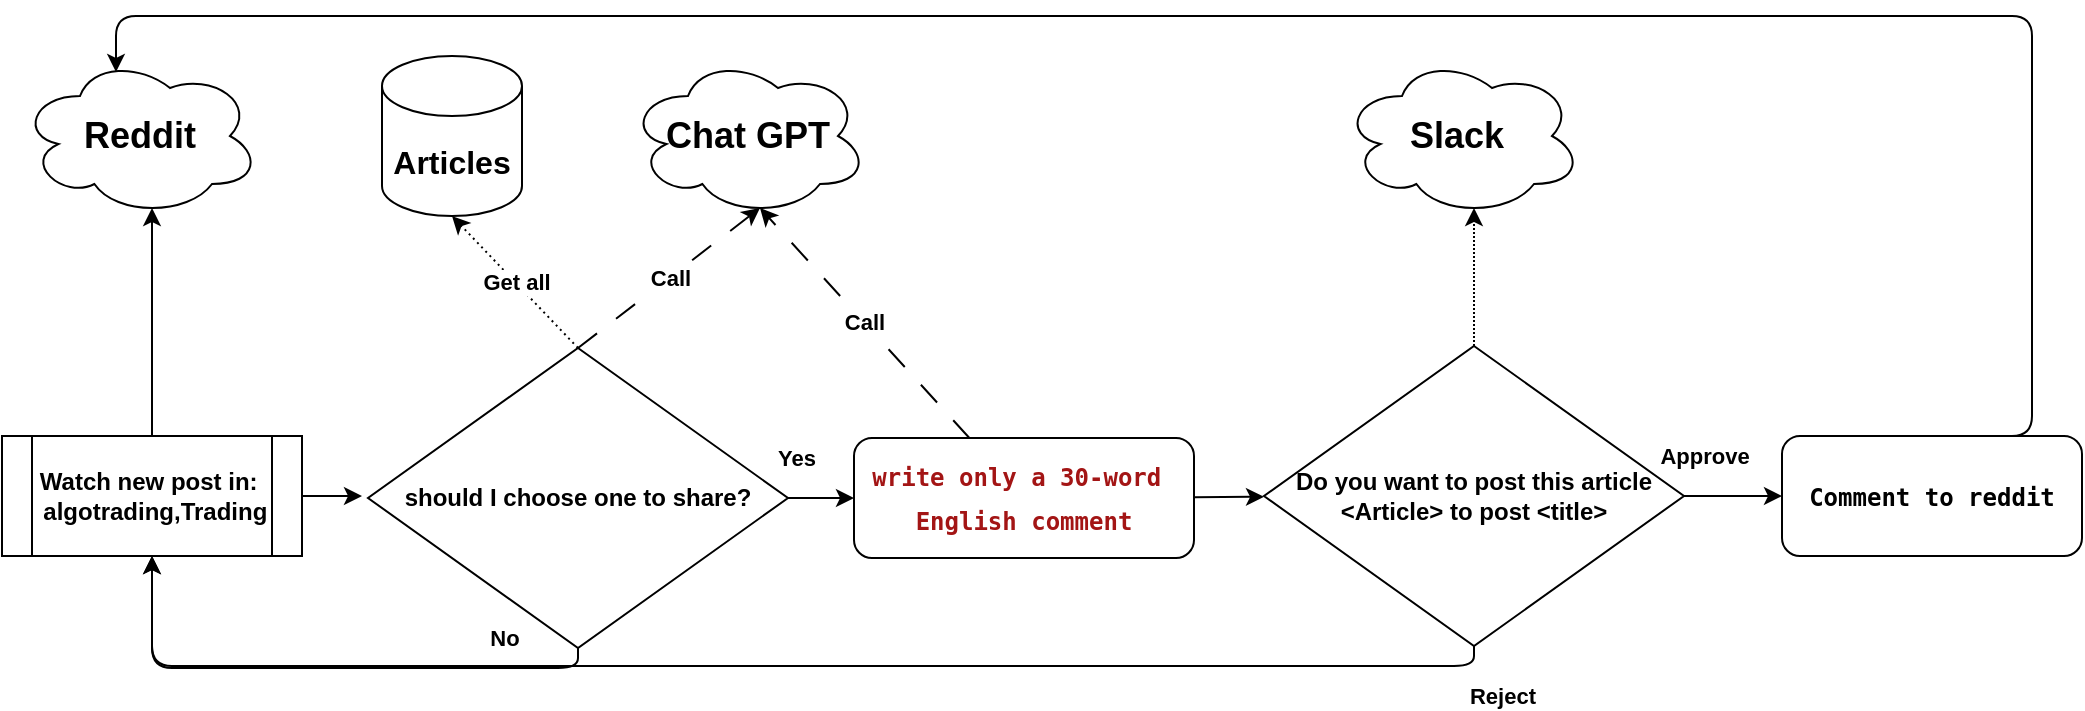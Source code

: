 <mxfile>
    <diagram id="TwMzrKH-OgM8Wjt1Zp0y" name="Page-1">
        <mxGraphModel dx="908" dy="956" grid="1" gridSize="10" guides="1" tooltips="1" connect="1" arrows="1" fold="1" page="0" pageScale="1" pageWidth="850" pageHeight="1100" math="0" shadow="0">
            <root>
                <mxCell id="0"/>
                <mxCell id="1" parent="0"/>
                <mxCell id="2" value="Reddit" style="ellipse;shape=cloud;whiteSpace=wrap;html=1;fontStyle=1;fontSize=18;" vertex="1" parent="1">
                    <mxGeometry x="39" y="20" width="120" height="80" as="geometry"/>
                </mxCell>
                <mxCell id="5" value="" style="edgeStyle=none;html=1;fontStyle=1" edge="1" parent="1" source="3">
                    <mxGeometry relative="1" as="geometry">
                        <mxPoint x="210" y="240" as="targetPoint"/>
                    </mxGeometry>
                </mxCell>
                <mxCell id="3" value="Watch new post in:&amp;nbsp; &amp;nbsp;algotrading,Trading" style="shape=process;whiteSpace=wrap;html=1;backgroundOutline=1;fontStyle=1" vertex="1" parent="1">
                    <mxGeometry x="30" y="210" width="150" height="60" as="geometry"/>
                </mxCell>
                <mxCell id="6" style="edgeStyle=none;html=1;entryX=0.55;entryY=0.95;entryDx=0;entryDy=0;entryPerimeter=0;fontStyle=1" edge="1" parent="1" source="3" target="2">
                    <mxGeometry relative="1" as="geometry"/>
                </mxCell>
                <mxCell id="7" value="Chat GPT" style="ellipse;shape=cloud;whiteSpace=wrap;html=1;fontStyle=1;fontSize=18;" vertex="1" parent="1">
                    <mxGeometry x="343" y="20" width="120" height="80" as="geometry"/>
                </mxCell>
                <mxCell id="9" value="Call" style="edgeStyle=none;html=1;entryX=0.55;entryY=0.95;entryDx=0;entryDy=0;entryPerimeter=0;exitX=0.5;exitY=0;exitDx=0;exitDy=0;dashed=1;dashPattern=12 12;fontStyle=1" edge="1" parent="1" source="10" target="7">
                    <mxGeometry relative="1" as="geometry">
                        <mxPoint x="275.708" y="211" as="sourcePoint"/>
                    </mxGeometry>
                </mxCell>
                <mxCell id="16" value="Yes" style="edgeStyle=none;html=1;entryX=0;entryY=0.5;entryDx=0;entryDy=0;fontStyle=1" edge="1" parent="1" source="10" target="18">
                    <mxGeometry x="-0.75" y="20" relative="1" as="geometry">
                        <mxPoint x="450" y="240" as="targetPoint"/>
                        <mxPoint as="offset"/>
                    </mxGeometry>
                </mxCell>
                <mxCell id="17" value="No" style="edgeStyle=orthogonalEdgeStyle;html=1;entryX=0.5;entryY=1;entryDx=0;entryDy=0;exitX=0.5;exitY=1;exitDx=0;exitDy=0;fontStyle=1" edge="1" parent="1" source="10" target="3">
                    <mxGeometry x="-0.661" y="-15" relative="1" as="geometry">
                        <Array as="points">
                            <mxPoint x="318" y="326"/>
                            <mxPoint x="105" y="326"/>
                        </Array>
                        <mxPoint as="offset"/>
                    </mxGeometry>
                </mxCell>
                <mxCell id="10" value="should I choose one to share?" style="rhombus;whiteSpace=wrap;html=1;fontStyle=1" vertex="1" parent="1">
                    <mxGeometry x="213" y="166" width="210" height="150" as="geometry"/>
                </mxCell>
                <mxCell id="21" value="" style="edgeStyle=none;html=1;fontStyle=1" edge="1" parent="1" source="18">
                    <mxGeometry relative="1" as="geometry">
                        <mxPoint x="661" y="240.385" as="targetPoint"/>
                    </mxGeometry>
                </mxCell>
                <mxCell id="18" value="&lt;div style=&quot;color: rgb(0, 0, 0); background-color: rgb(255, 255, 255); font-family: &amp;quot;Droid Sans Mono&amp;quot;, &amp;quot;monospace&amp;quot;, monospace; line-height: 22px; white-space: pre;&quot;&gt;&lt;span style=&quot;color: rgb(163, 21, 21);&quot;&gt;&lt;font style=&quot;font-size: 12px;&quot;&gt;write only a 30-word &lt;/font&gt;&lt;/span&gt;&lt;/div&gt;&lt;div style=&quot;color: rgb(0, 0, 0); background-color: rgb(255, 255, 255); font-family: &amp;quot;Droid Sans Mono&amp;quot;, &amp;quot;monospace&amp;quot;, monospace; line-height: 22px; white-space: pre;&quot;&gt;&lt;span style=&quot;color: rgb(163, 21, 21);&quot;&gt;&lt;font style=&quot;font-size: 12px;&quot;&gt;English comment&lt;/font&gt;&lt;/span&gt;&lt;/div&gt;" style="rounded=1;whiteSpace=wrap;html=1;fontStyle=1" vertex="1" parent="1">
                    <mxGeometry x="456" y="211" width="170" height="60" as="geometry"/>
                </mxCell>
                <mxCell id="19" value="Call" style="edgeStyle=none;html=1;entryX=0.55;entryY=0.95;entryDx=0;entryDy=0;entryPerimeter=0;dashed=1;dashPattern=12 12;fontStyle=1" edge="1" parent="1" source="18" target="7">
                    <mxGeometry relative="1" as="geometry"/>
                </mxCell>
                <mxCell id="22" style="edgeStyle=orthogonalEdgeStyle;html=1;entryX=0.4;entryY=0.1;entryDx=0;entryDy=0;exitX=0.5;exitY=0;exitDx=0;exitDy=0;entryPerimeter=0;fontStyle=1" edge="1" parent="1" source="24" target="2">
                    <mxGeometry relative="1" as="geometry">
                        <Array as="points">
                            <mxPoint x="1045"/>
                            <mxPoint x="87"/>
                        </Array>
                    </mxGeometry>
                </mxCell>
                <mxCell id="24" value="&lt;div style=&quot;background-color: rgb(255, 255, 255); font-family: &amp;quot;Droid Sans Mono&amp;quot;, &amp;quot;monospace&amp;quot;, monospace; line-height: 22px; white-space: pre; color: rgb(0, 0, 0);&quot;&gt;Comment to reddit&lt;/div&gt;" style="rounded=1;whiteSpace=wrap;html=1;fontStyle=1" vertex="1" parent="1">
                    <mxGeometry x="920" y="210" width="150" height="60" as="geometry"/>
                </mxCell>
                <mxCell id="28" value="Approve" style="edgeStyle=none;html=1;entryX=0;entryY=0.5;entryDx=0;entryDy=0;fontStyle=1" edge="1" parent="1" source="25" target="24">
                    <mxGeometry x="-0.616" y="20" relative="1" as="geometry">
                        <mxPoint as="offset"/>
                    </mxGeometry>
                </mxCell>
                <mxCell id="29" value="Reject" style="edgeStyle=orthogonalEdgeStyle;html=1;entryX=0.5;entryY=1;entryDx=0;entryDy=0;exitX=0.5;exitY=1;exitDx=0;exitDy=0;fontStyle=1" edge="1" parent="1" source="25" target="3">
                    <mxGeometry x="-0.972" y="20" relative="1" as="geometry">
                        <mxPoint x="14" y="-5" as="offset"/>
                    </mxGeometry>
                </mxCell>
                <mxCell id="25" value="Do you want to post this article &amp;lt;Article&amp;gt; to post &amp;lt;title&amp;gt;" style="rhombus;whiteSpace=wrap;html=1;fontStyle=1" vertex="1" parent="1">
                    <mxGeometry x="661" y="165" width="210" height="150" as="geometry"/>
                </mxCell>
                <mxCell id="26" value="Slack&amp;nbsp;" style="ellipse;shape=cloud;whiteSpace=wrap;html=1;fontStyle=1;fontSize=18;" vertex="1" parent="1">
                    <mxGeometry x="700" y="20" width="120" height="80" as="geometry"/>
                </mxCell>
                <mxCell id="30" style="edgeStyle=none;html=1;entryX=0.55;entryY=0.95;entryDx=0;entryDy=0;entryPerimeter=0;dashed=1;dashPattern=1 1;fontStyle=1" edge="1" parent="1" source="25" target="26">
                    <mxGeometry relative="1" as="geometry"/>
                </mxCell>
                <mxCell id="31" value="Articles" style="shape=cylinder3;whiteSpace=wrap;html=1;boundedLbl=1;backgroundOutline=1;size=15;fontStyle=1;fontSize=16;" vertex="1" parent="1">
                    <mxGeometry x="220" y="20" width="70" height="80" as="geometry"/>
                </mxCell>
                <mxCell id="32" value="Get all" style="edgeStyle=none;html=1;entryX=0.5;entryY=1;entryDx=0;entryDy=0;entryPerimeter=0;exitX=0.5;exitY=0;exitDx=0;exitDy=0;dashed=1;dashPattern=1 2;fontStyle=1" edge="1" parent="1" source="10" target="31">
                    <mxGeometry relative="1" as="geometry"/>
                </mxCell>
            </root>
        </mxGraphModel>
    </diagram>
</mxfile>